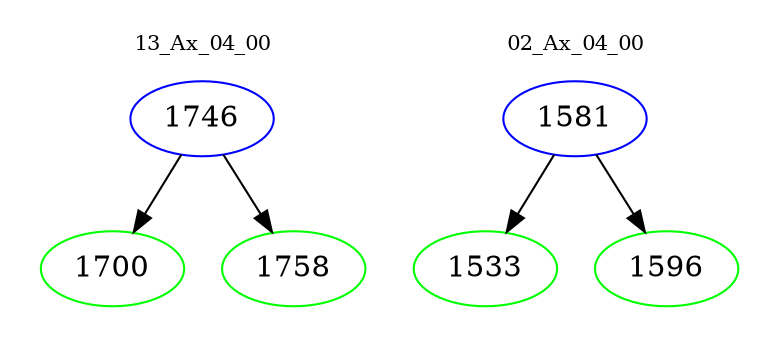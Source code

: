 digraph{
subgraph cluster_0 {
color = white
label = "13_Ax_04_00";
fontsize=10;
T0_1746 [label="1746", color="blue"]
T0_1746 -> T0_1700 [color="black"]
T0_1700 [label="1700", color="green"]
T0_1746 -> T0_1758 [color="black"]
T0_1758 [label="1758", color="green"]
}
subgraph cluster_1 {
color = white
label = "02_Ax_04_00";
fontsize=10;
T1_1581 [label="1581", color="blue"]
T1_1581 -> T1_1533 [color="black"]
T1_1533 [label="1533", color="green"]
T1_1581 -> T1_1596 [color="black"]
T1_1596 [label="1596", color="green"]
}
}
